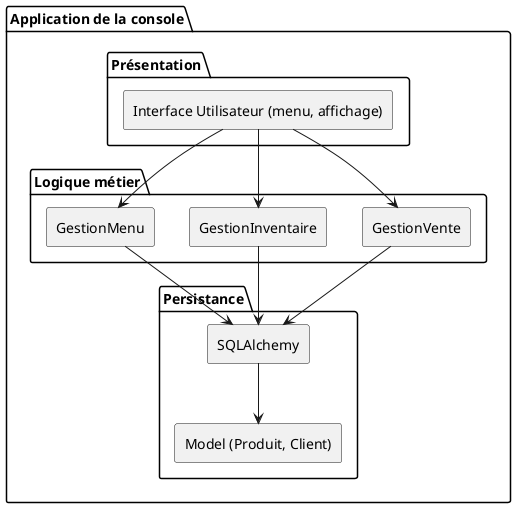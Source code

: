 @startuml
skinparam componentStyle rectangle

package "Application de la console" {

  package "Présentation" {
    component "Interface Utilisateur (menu, affichage)" as UI
  }

  package "Logique métier" {
    component "GestionVente"
    component "GestionInventaire"
    component "GestionMenu"
  }

  package "Persistance" {
    component "SQLAlchemy"
    component "Model (Produit, Client)"
  }

  UI --> GestionVente
  UI --> GestionInventaire
  UI --> GestionMenu

  GestionVente --> "SQLAlchemy"
  GestionInventaire --> "SQLAlchemy"
  GestionMenu --> "SQLAlchemy"

  "SQLAlchemy" --> "Model (Produit, Client)"
}
@enduml
